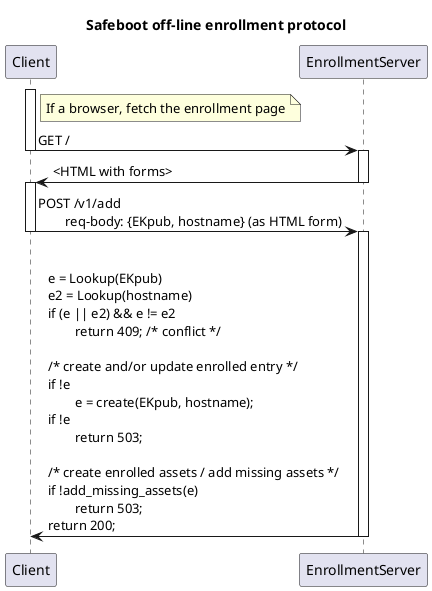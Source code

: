 @startuml
participant Client as C
participant EnrollmentServer as S
title Safeboot off-line enrollment protocol
activate C
note right of C
If a browser, fetch the enrollment page
end note
C   ->  S: GET /
deactivate C
activate S
S   ->  C: <HTML with forms>
deactivate S
activate C
C   ->  S: POST /v1/add\n\treq-body: {EKpub, hostname} (as HTML form)
|||
deactivate C
activate S
S   ->  C: e = Lookup(EKpub)\ne2 = Lookup(hostname)\nif (e || e2) && e != e2\n\treturn 409; /* conflict */\n\n/* create and/or update enrolled entry */\nif !e\n\te = create(EKpub, hostname);\nif !e\n\treturn 503;\n\n/* create enrolled assets / add missing assets */\nif !add_missing_assets(e)\n\treturn 503;\nreturn 200;
deactivate S
@enduml
